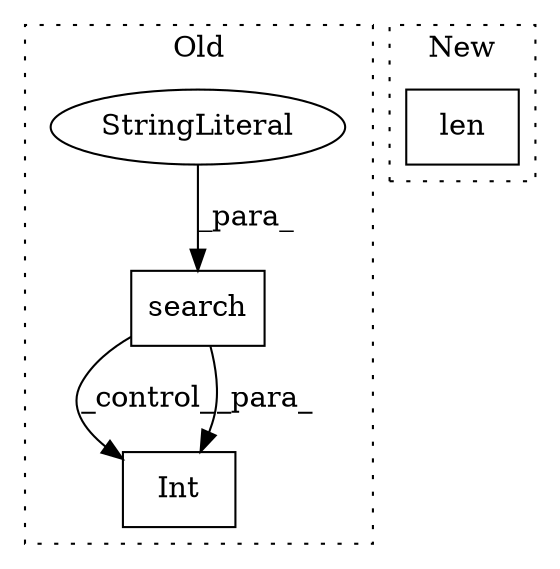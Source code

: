 digraph G {
subgraph cluster0 {
1 [label="search" a="32" s="23503,23541" l="7,1" shape="box"];
3 [label="StringLiteral" a="45" s="23510" l="11" shape="ellipse"];
4 [label="Int" a="32" s="23717,23769" l="4,1" shape="box"];
label = "Old";
style="dotted";
}
subgraph cluster1 {
2 [label="len" a="32" s="24064,24092" l="4,1" shape="box"];
label = "New";
style="dotted";
}
1 -> 4 [label="_control_"];
1 -> 4 [label="_para_"];
3 -> 1 [label="_para_"];
}
